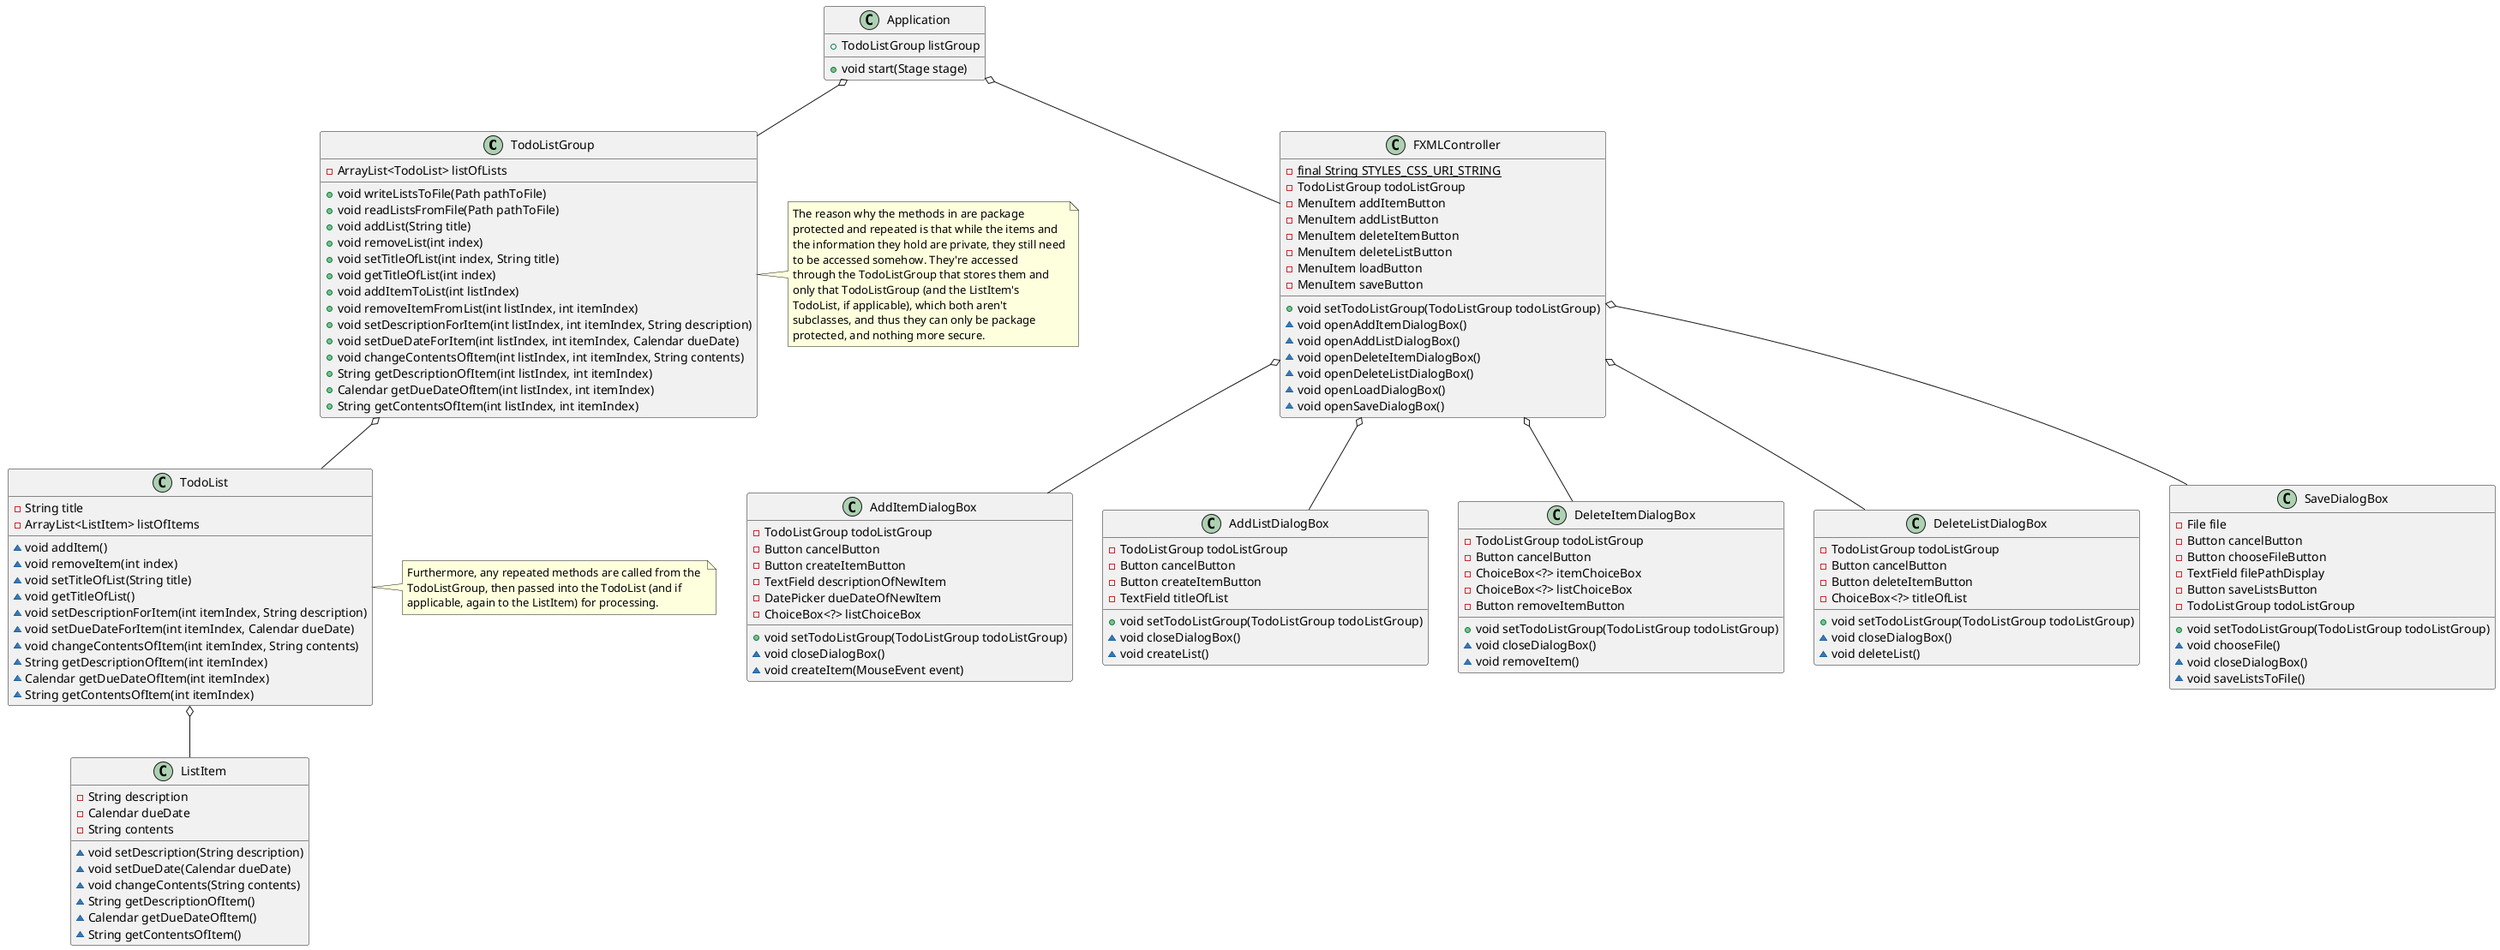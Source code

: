@startuml
TodoListGroup o-- TodoList
TodoList o-- ListItem
Application o-- TodoListGroup
Application o-- FXMLController
FXMLController o-- AddItemDialogBox
FXMLController o-- AddListDialogBox
FXMLController o-- DeleteItemDialogBox
FXMLController o-- DeleteListDialogBox
FXMLController o-- SaveDialogBox

class SaveDialogBox {
-File file
-Button cancelButton
-Button chooseFileButton
-TextField filePathDisplay
-Button saveListsButton
-TodoListGroup todoListGroup
+void setTodoListGroup(TodoListGroup todoListGroup)
~void chooseFile()
~void closeDialogBox()
~void saveListsToFile()
}

class DeleteListDialogBox {
-TodoListGroup todoListGroup
-Button cancelButton
-Button deleteItemButton
-ChoiceBox<?> titleOfList
+void setTodoListGroup(TodoListGroup todoListGroup)
~void closeDialogBox()
~void deleteList()
}

class DeleteItemDialogBox {
-TodoListGroup todoListGroup
-Button cancelButton
-ChoiceBox<?> itemChoiceBox
-ChoiceBox<?> listChoiceBox
-Button removeItemButton
+void setTodoListGroup(TodoListGroup todoListGroup)
~void closeDialogBox()
~void removeItem()
}

class AddListDialogBox {
-TodoListGroup todoListGroup
-Button cancelButton
-Button createItemButton
-TextField titleOfList
+void setTodoListGroup(TodoListGroup todoListGroup)
~void closeDialogBox()
~void createList()
}

class AddItemDialogBox {
-TodoListGroup todoListGroup
-Button cancelButton
-Button createItemButton
-TextField descriptionOfNewItem
-DatePicker dueDateOfNewItem
-ChoiceBox<?> listChoiceBox
+void setTodoListGroup(TodoListGroup todoListGroup)
~void closeDialogBox()
~void createItem(MouseEvent event)
}

class FXMLController {
-{static} final String STYLES_CSS_URI_STRING
-TodoListGroup todoListGroup
-MenuItem addItemButton
-MenuItem addListButton
-MenuItem deleteItemButton
-MenuItem deleteListButton
-MenuItem loadButton
-MenuItem saveButton
+void setTodoListGroup(TodoListGroup todoListGroup)
~void openAddItemDialogBox()
~void openAddListDialogBox()
~void openDeleteItemDialogBox()
~void openDeleteListDialogBox()
~void openLoadDialogBox()
~void openSaveDialogBox()
}

class Application {
+TodoListGroup listGroup
+void start(Stage stage)
}

note right of TodoListGroup : The reason why the methods in are package\nprotected and repeated is that while the items and\nthe information they hold are private, they still need\nto be accessed somehow. They're accessed\nthrough the TodoListGroup that stores them and\nonly that TodoListGroup (and the ListItem's \nTodoList, if applicable), which both aren't \nsubclasses, and thus they can only be package \nprotected, and nothing more secure.

class TodoListGroup {
-ArrayList<TodoList> listOfLists
+void writeListsToFile(Path pathToFile)
+void readListsFromFile(Path pathToFile)
+void addList(String title)
+void removeList(int index)
+void setTitleOfList(int index, String title)
+void getTitleOfList(int index)
+void addItemToList(int listIndex)
+void removeItemFromList(int listIndex, int itemIndex)
+void setDescriptionForItem(int listIndex, int itemIndex, String description)
+void setDueDateForItem(int listIndex, int itemIndex, Calendar dueDate)
+void changeContentsOfItem(int listIndex, int itemIndex, String contents)
+String getDescriptionOfItem(int listIndex, int itemIndex)
+Calendar getDueDateOfItem(int listIndex, int itemIndex)
+String getContentsOfItem(int listIndex, int itemIndex)
}

note right of TodoList : Furthermore, any repeated methods are called from the \nTodoListGroup, then passed into the TodoList (and if \napplicable, again to the ListItem) for processing.

class TodoList {
-String title
-ArrayList<ListItem> listOfItems
~void addItem()
~void removeItem(int index)
~void setTitleOfList(String title)
~void getTitleOfList()
~void setDescriptionForItem(int itemIndex, String description)
~void setDueDateForItem(int itemIndex, Calendar dueDate)
~void changeContentsOfItem(int itemIndex, String contents)
~String getDescriptionOfItem(int itemIndex)
~Calendar getDueDateOfItem(int itemIndex)
~String getContentsOfItem(int itemIndex)
}

class ListItem {
-String description
-Calendar dueDate
-String contents
~void setDescription(String description)
~void setDueDate(Calendar dueDate)
~void changeContents(String contents)
~String getDescriptionOfItem()
~Calendar getDueDateOfItem()
~String getContentsOfItem()
}
@enduml